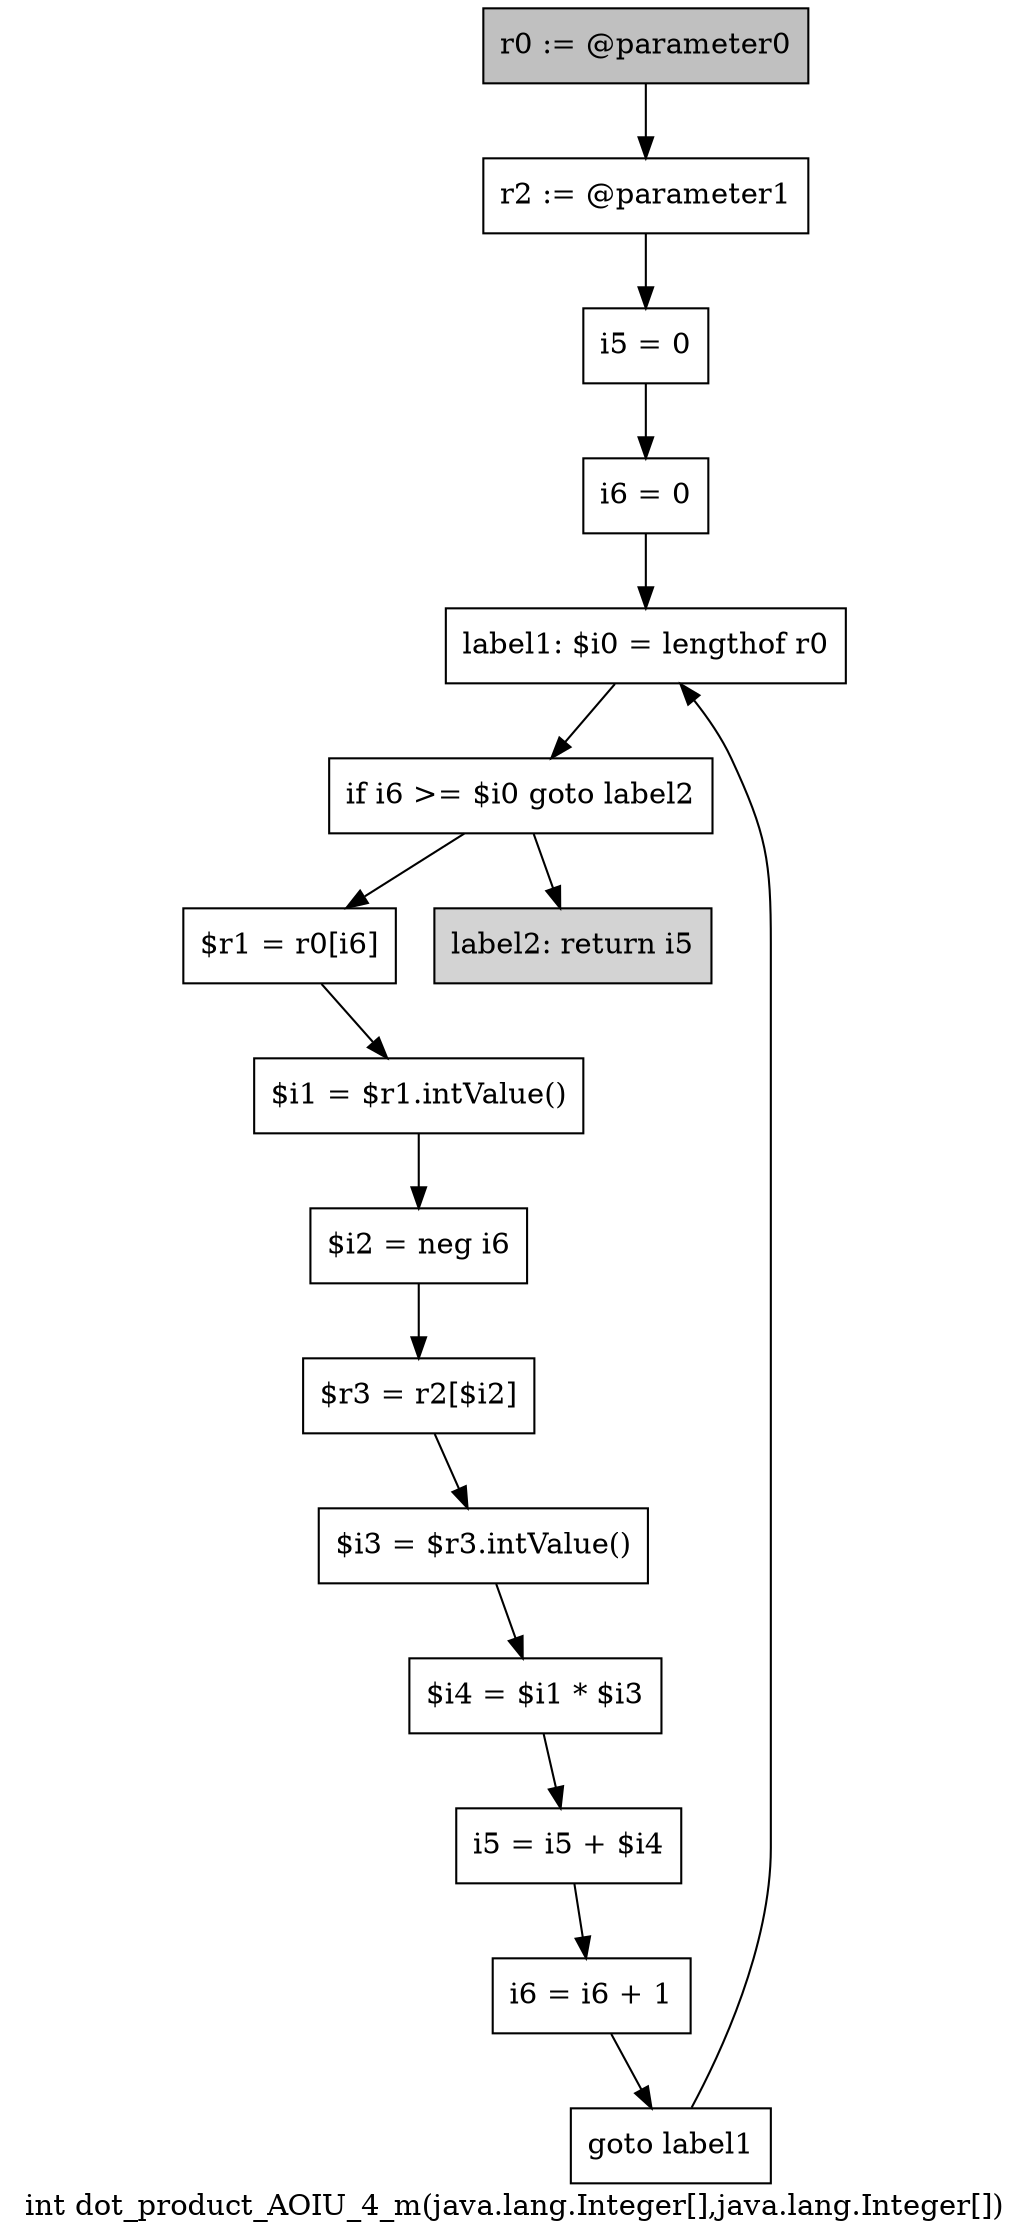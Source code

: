 digraph "int dot_product_AOIU_4_m(java.lang.Integer[],java.lang.Integer[])" {
    label="int dot_product_AOIU_4_m(java.lang.Integer[],java.lang.Integer[])";
    node [shape=box];
    "0" [style=filled,fillcolor=gray,label="r0 := @parameter0",];
    "1" [label="r2 := @parameter1",];
    "0"->"1";
    "2" [label="i5 = 0",];
    "1"->"2";
    "3" [label="i6 = 0",];
    "2"->"3";
    "4" [label="label1: $i0 = lengthof r0",];
    "3"->"4";
    "5" [label="if i6 >= $i0 goto label2",];
    "4"->"5";
    "6" [label="$r1 = r0[i6]",];
    "5"->"6";
    "15" [style=filled,fillcolor=lightgray,label="label2: return i5",];
    "5"->"15";
    "7" [label="$i1 = $r1.intValue()",];
    "6"->"7";
    "8" [label="$i2 = neg i6",];
    "7"->"8";
    "9" [label="$r3 = r2[$i2]",];
    "8"->"9";
    "10" [label="$i3 = $r3.intValue()",];
    "9"->"10";
    "11" [label="$i4 = $i1 * $i3",];
    "10"->"11";
    "12" [label="i5 = i5 + $i4",];
    "11"->"12";
    "13" [label="i6 = i6 + 1",];
    "12"->"13";
    "14" [label="goto label1",];
    "13"->"14";
    "14"->"4";
}
